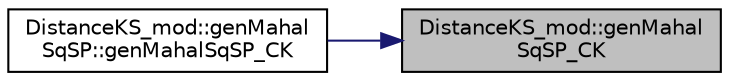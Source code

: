 digraph "DistanceKS_mod::genMahalSqSP_CK"
{
 // LATEX_PDF_SIZE
  edge [fontname="Helvetica",fontsize="10",labelfontname="Helvetica",labelfontsize="10"];
  node [fontname="Helvetica",fontsize="10",shape=record];
  rankdir="RL";
  Node1 [label="DistanceKS_mod::genMahal\lSqSP_CK",height=0.2,width=0.4,color="black", fillcolor="grey75", style="filled", fontcolor="black",tooltip="Return the square of Mahalanobis distance for a single complex point. The output is a scalar variable..."];
  Node1 -> Node2 [dir="back",color="midnightblue",fontsize="10",style="solid",fontname="Helvetica"];
  Node2 [label="DistanceKS_mod::genMahal\lSqSP::genMahalSqSP_CK",height=0.2,width=0.4,color="black", fillcolor="white", style="filled",URL="$interfaceDistanceKS__mod_1_1genMahalSqSP.html#aae305343d843997bd3662716c83bebc7",tooltip="Return the square of Mahalanobis distance for a single complex point. The output is a scalar variable..."];
}

